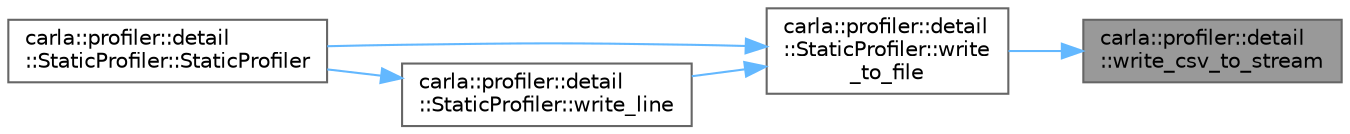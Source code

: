 digraph "carla::profiler::detail::write_csv_to_stream"
{
 // INTERACTIVE_SVG=YES
 // LATEX_PDF_SIZE
  bgcolor="transparent";
  edge [fontname=Helvetica,fontsize=10,labelfontname=Helvetica,labelfontsize=10];
  node [fontname=Helvetica,fontsize=10,shape=box,height=0.2,width=0.4];
  rankdir="RL";
  Node1 [id="Node000001",label="carla::profiler::detail\l::write_csv_to_stream",height=0.2,width=0.4,color="gray40", fillcolor="grey60", style="filled", fontcolor="black",tooltip=" "];
  Node1 -> Node2 [id="edge1_Node000001_Node000002",dir="back",color="steelblue1",style="solid",tooltip=" "];
  Node2 [id="Node000002",label="carla::profiler::detail\l::StaticProfiler::write\l_to_file",height=0.2,width=0.4,color="grey40", fillcolor="white", style="filled",URL="$d1/d29/classcarla_1_1profiler_1_1detail_1_1StaticProfiler.html#a0cf2b8080c34d0b8e4367b317793f8e9",tooltip=" "];
  Node2 -> Node3 [id="edge2_Node000002_Node000003",dir="back",color="steelblue1",style="solid",tooltip=" "];
  Node3 [id="Node000003",label="carla::profiler::detail\l::StaticProfiler::StaticProfiler",height=0.2,width=0.4,color="grey40", fillcolor="white", style="filled",URL="$d1/d29/classcarla_1_1profiler_1_1detail_1_1StaticProfiler.html#ab191f29ed8d53d31ea1bbe46006d5288",tooltip=" "];
  Node2 -> Node4 [id="edge3_Node000002_Node000004",dir="back",color="steelblue1",style="solid",tooltip=" "];
  Node4 [id="Node000004",label="carla::profiler::detail\l::StaticProfiler::write_line",height=0.2,width=0.4,color="grey40", fillcolor="white", style="filled",URL="$d1/d29/classcarla_1_1profiler_1_1detail_1_1StaticProfiler.html#a620f9cfbefd07d7657aca981417d6b4a",tooltip=" "];
  Node4 -> Node3 [id="edge4_Node000004_Node000003",dir="back",color="steelblue1",style="solid",tooltip=" "];
}

